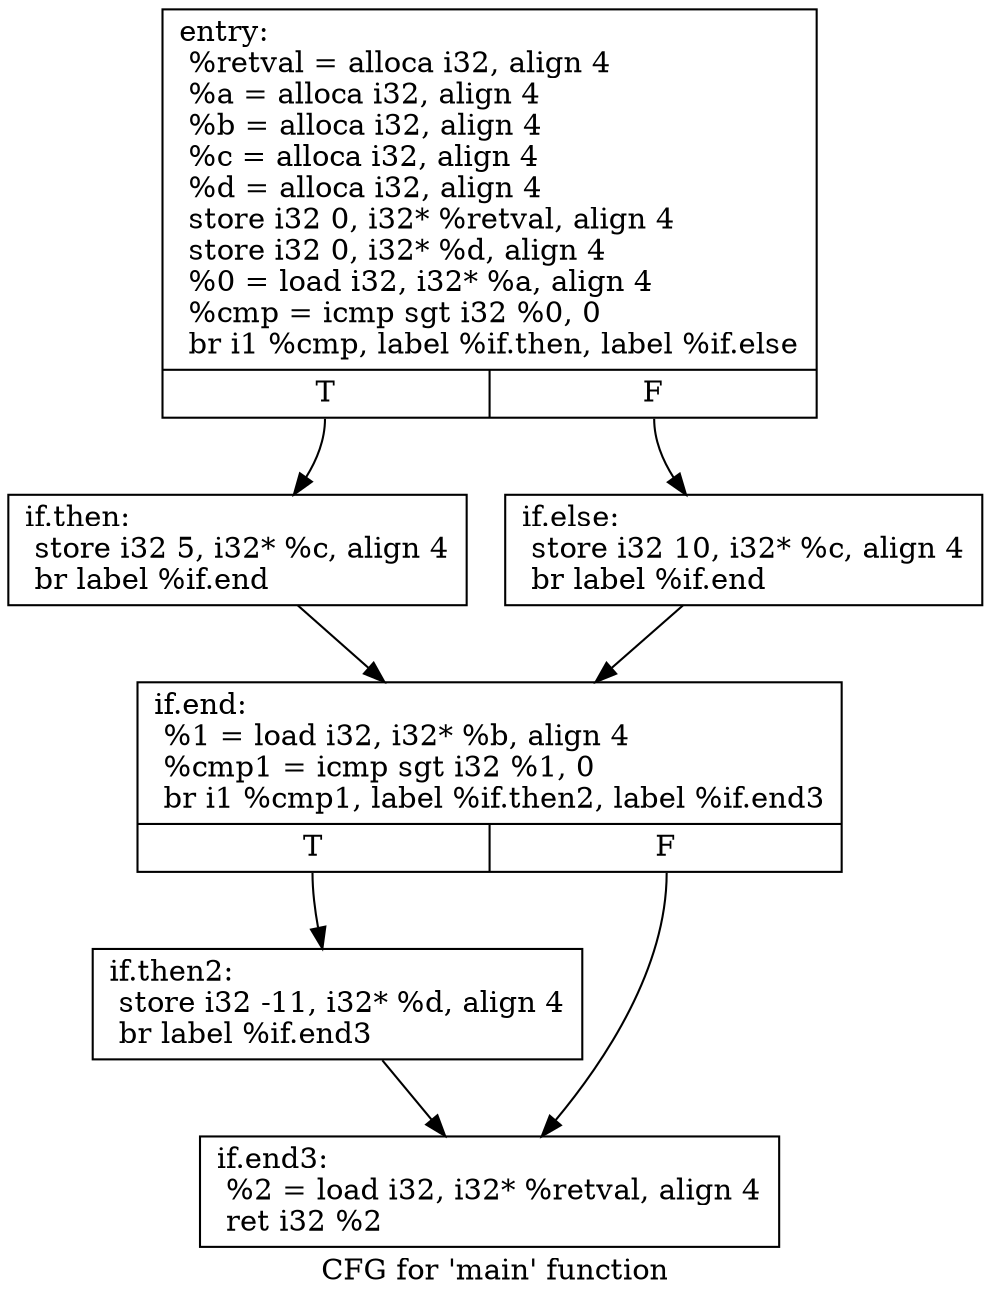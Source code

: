digraph "CFG for 'main' function" {
	label="CFG for 'main' function";

	Node0x56531dcd6810 [shape=record,label="{entry:\l  %retval = alloca i32, align 4\l  %a = alloca i32, align 4\l  %b = alloca i32, align 4\l  %c = alloca i32, align 4\l  %d = alloca i32, align 4\l  store i32 0, i32* %retval, align 4\l  store i32 0, i32* %d, align 4\l  %0 = load i32, i32* %a, align 4\l  %cmp = icmp sgt i32 %0, 0\l  br i1 %cmp, label %if.then, label %if.else\l|{<s0>T|<s1>F}}"];
	Node0x56531dcd6810:s0 -> Node0x56531dcd7440;
	Node0x56531dcd6810:s1 -> Node0x56531dcd7510;
	Node0x56531dcd7440 [shape=record,label="{if.then:                                          \l  store i32 5, i32* %c, align 4\l  br label %if.end\l}"];
	Node0x56531dcd7440 -> Node0x56531dcd7690;
	Node0x56531dcd7510 [shape=record,label="{if.else:                                          \l  store i32 10, i32* %c, align 4\l  br label %if.end\l}"];
	Node0x56531dcd7510 -> Node0x56531dcd7690;
	Node0x56531dcd7690 [shape=record,label="{if.end:                                           \l  %1 = load i32, i32* %b, align 4\l  %cmp1 = icmp sgt i32 %1, 0\l  br i1 %cmp1, label %if.then2, label %if.end3\l|{<s0>T|<s1>F}}"];
	Node0x56531dcd7690:s0 -> Node0x56531dcd78a0;
	Node0x56531dcd7690:s1 -> Node0x56531dcd7980;
	Node0x56531dcd78a0 [shape=record,label="{if.then2:                                         \l  store i32 -11, i32* %d, align 4\l  br label %if.end3\l}"];
	Node0x56531dcd78a0 -> Node0x56531dcd7980;
	Node0x56531dcd7980 [shape=record,label="{if.end3:                                          \l  %2 = load i32, i32* %retval, align 4\l  ret i32 %2\l}"];
}
